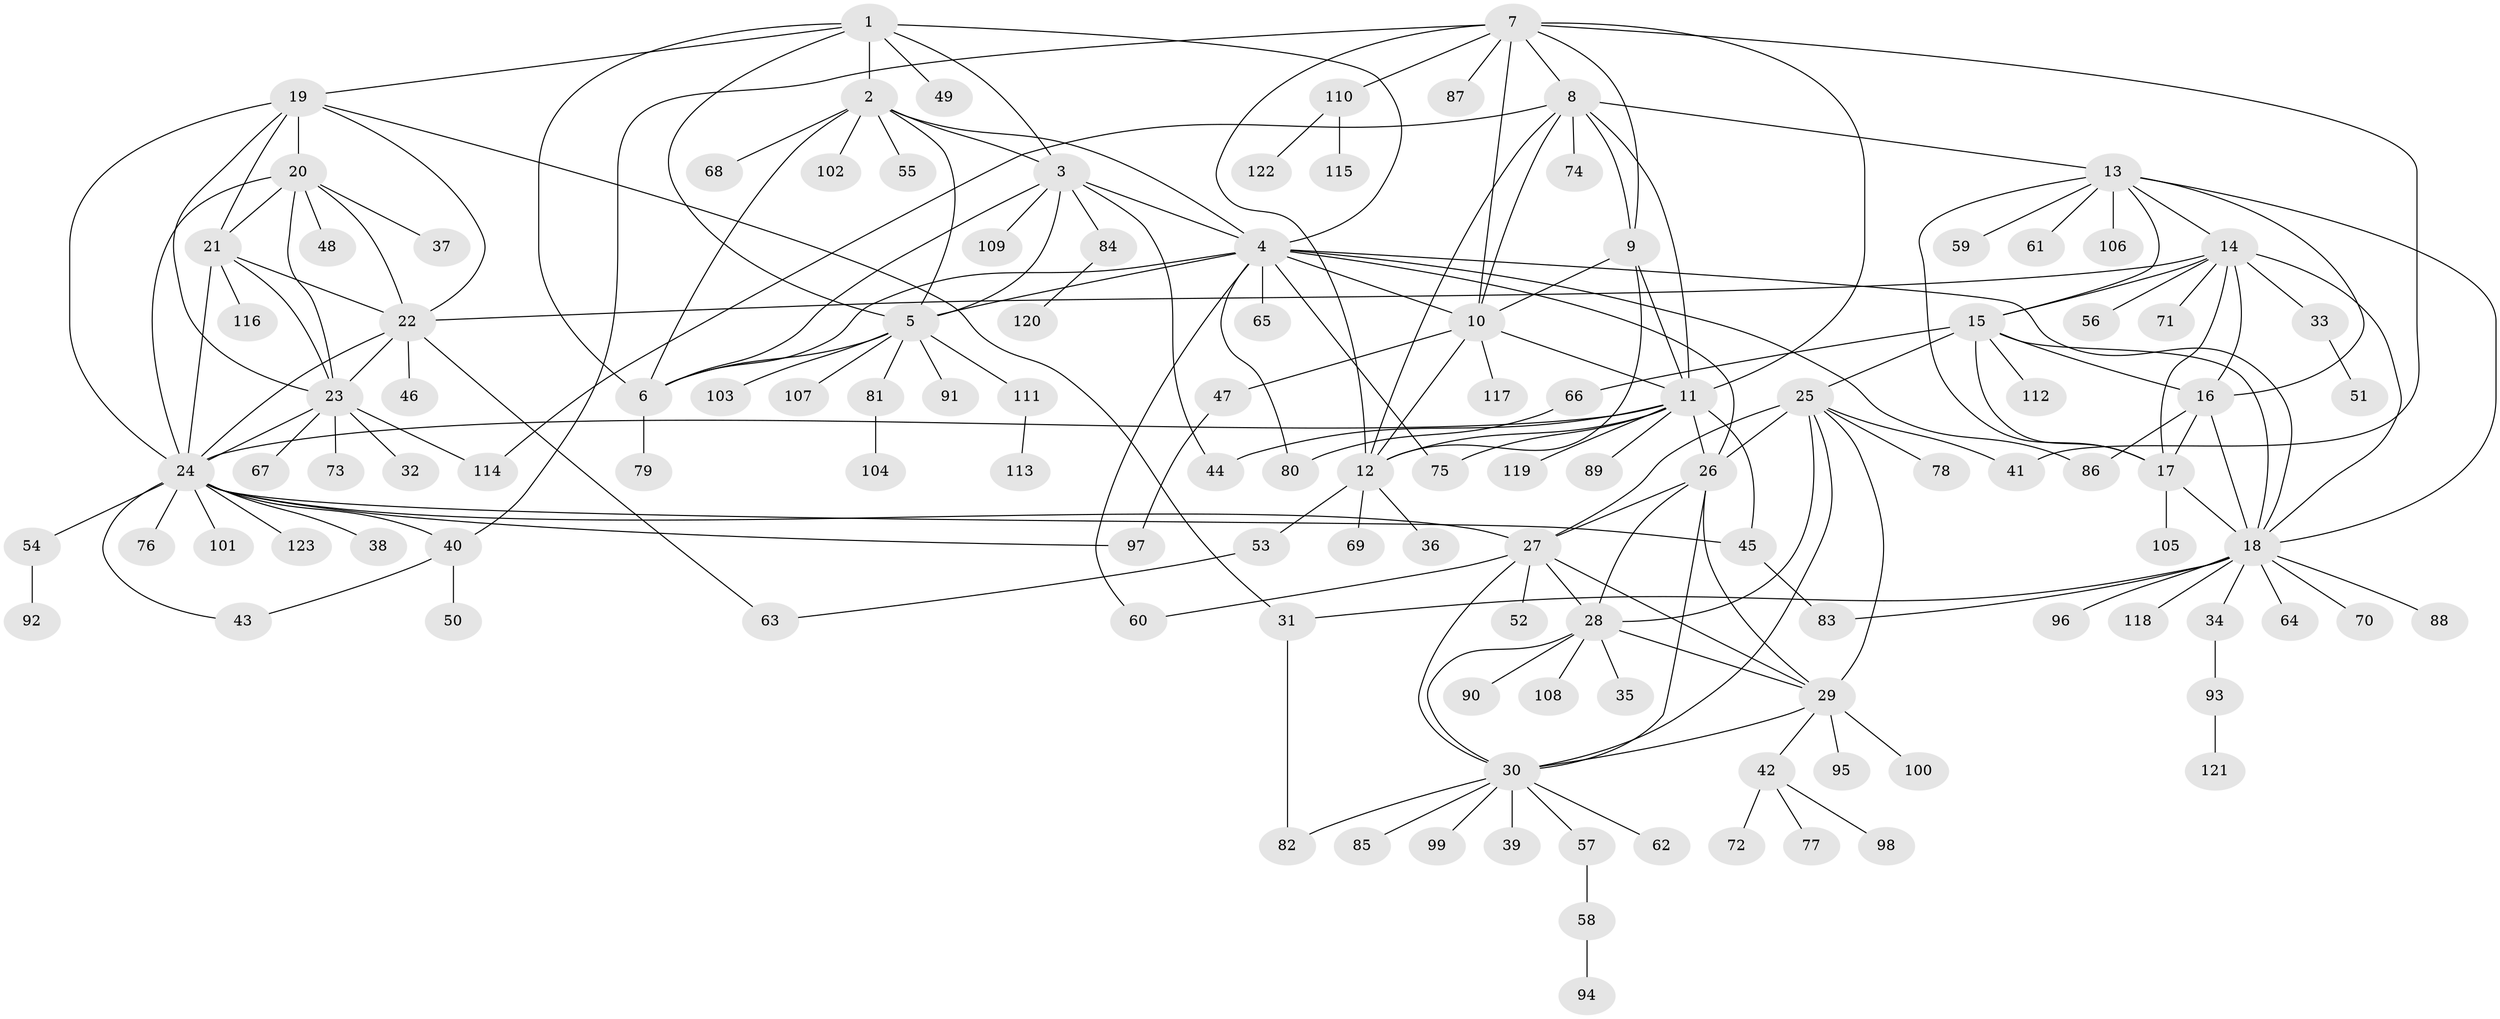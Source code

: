 // coarse degree distribution, {9: 0.021739130434782608, 6: 0.06521739130434782, 12: 0.010869565217391304, 8: 0.06521739130434782, 4: 0.010869565217391304, 7: 0.010869565217391304, 11: 0.010869565217391304, 13: 0.010869565217391304, 14: 0.010869565217391304, 5: 0.021739130434782608, 1: 0.5760869565217391, 2: 0.16304347826086957, 3: 0.021739130434782608}
// Generated by graph-tools (version 1.1) at 2025/52/02/27/25 19:52:20]
// undirected, 123 vertices, 193 edges
graph export_dot {
graph [start="1"]
  node [color=gray90,style=filled];
  1;
  2;
  3;
  4;
  5;
  6;
  7;
  8;
  9;
  10;
  11;
  12;
  13;
  14;
  15;
  16;
  17;
  18;
  19;
  20;
  21;
  22;
  23;
  24;
  25;
  26;
  27;
  28;
  29;
  30;
  31;
  32;
  33;
  34;
  35;
  36;
  37;
  38;
  39;
  40;
  41;
  42;
  43;
  44;
  45;
  46;
  47;
  48;
  49;
  50;
  51;
  52;
  53;
  54;
  55;
  56;
  57;
  58;
  59;
  60;
  61;
  62;
  63;
  64;
  65;
  66;
  67;
  68;
  69;
  70;
  71;
  72;
  73;
  74;
  75;
  76;
  77;
  78;
  79;
  80;
  81;
  82;
  83;
  84;
  85;
  86;
  87;
  88;
  89;
  90;
  91;
  92;
  93;
  94;
  95;
  96;
  97;
  98;
  99;
  100;
  101;
  102;
  103;
  104;
  105;
  106;
  107;
  108;
  109;
  110;
  111;
  112;
  113;
  114;
  115;
  116;
  117;
  118;
  119;
  120;
  121;
  122;
  123;
  1 -- 2;
  1 -- 3;
  1 -- 4;
  1 -- 5;
  1 -- 6;
  1 -- 19;
  1 -- 49;
  2 -- 3;
  2 -- 4;
  2 -- 5;
  2 -- 6;
  2 -- 55;
  2 -- 68;
  2 -- 102;
  3 -- 4;
  3 -- 5;
  3 -- 6;
  3 -- 44;
  3 -- 84;
  3 -- 109;
  4 -- 5;
  4 -- 6;
  4 -- 10;
  4 -- 18;
  4 -- 26;
  4 -- 60;
  4 -- 65;
  4 -- 75;
  4 -- 80;
  4 -- 86;
  5 -- 6;
  5 -- 81;
  5 -- 91;
  5 -- 103;
  5 -- 107;
  5 -- 111;
  6 -- 79;
  7 -- 8;
  7 -- 9;
  7 -- 10;
  7 -- 11;
  7 -- 12;
  7 -- 40;
  7 -- 41;
  7 -- 87;
  7 -- 110;
  8 -- 9;
  8 -- 10;
  8 -- 11;
  8 -- 12;
  8 -- 13;
  8 -- 74;
  8 -- 114;
  9 -- 10;
  9 -- 11;
  9 -- 12;
  10 -- 11;
  10 -- 12;
  10 -- 47;
  10 -- 117;
  11 -- 12;
  11 -- 24;
  11 -- 26;
  11 -- 44;
  11 -- 45;
  11 -- 75;
  11 -- 89;
  11 -- 119;
  12 -- 36;
  12 -- 53;
  12 -- 69;
  13 -- 14;
  13 -- 15;
  13 -- 16;
  13 -- 17;
  13 -- 18;
  13 -- 59;
  13 -- 61;
  13 -- 106;
  14 -- 15;
  14 -- 16;
  14 -- 17;
  14 -- 18;
  14 -- 22;
  14 -- 33;
  14 -- 56;
  14 -- 71;
  15 -- 16;
  15 -- 17;
  15 -- 18;
  15 -- 25;
  15 -- 66;
  15 -- 112;
  16 -- 17;
  16 -- 18;
  16 -- 86;
  17 -- 18;
  17 -- 105;
  18 -- 31;
  18 -- 34;
  18 -- 64;
  18 -- 70;
  18 -- 83;
  18 -- 88;
  18 -- 96;
  18 -- 118;
  19 -- 20;
  19 -- 21;
  19 -- 22;
  19 -- 23;
  19 -- 24;
  19 -- 31;
  20 -- 21;
  20 -- 22;
  20 -- 23;
  20 -- 24;
  20 -- 37;
  20 -- 48;
  21 -- 22;
  21 -- 23;
  21 -- 24;
  21 -- 116;
  22 -- 23;
  22 -- 24;
  22 -- 46;
  22 -- 63;
  23 -- 24;
  23 -- 32;
  23 -- 67;
  23 -- 73;
  23 -- 114;
  24 -- 27;
  24 -- 38;
  24 -- 40;
  24 -- 43;
  24 -- 45;
  24 -- 54;
  24 -- 76;
  24 -- 97;
  24 -- 101;
  24 -- 123;
  25 -- 26;
  25 -- 27;
  25 -- 28;
  25 -- 29;
  25 -- 30;
  25 -- 41;
  25 -- 78;
  26 -- 27;
  26 -- 28;
  26 -- 29;
  26 -- 30;
  27 -- 28;
  27 -- 29;
  27 -- 30;
  27 -- 52;
  27 -- 60;
  28 -- 29;
  28 -- 30;
  28 -- 35;
  28 -- 90;
  28 -- 108;
  29 -- 30;
  29 -- 42;
  29 -- 95;
  29 -- 100;
  30 -- 39;
  30 -- 57;
  30 -- 62;
  30 -- 82;
  30 -- 85;
  30 -- 99;
  31 -- 82;
  33 -- 51;
  34 -- 93;
  40 -- 43;
  40 -- 50;
  42 -- 72;
  42 -- 77;
  42 -- 98;
  45 -- 83;
  47 -- 97;
  53 -- 63;
  54 -- 92;
  57 -- 58;
  58 -- 94;
  66 -- 80;
  81 -- 104;
  84 -- 120;
  93 -- 121;
  110 -- 115;
  110 -- 122;
  111 -- 113;
}
